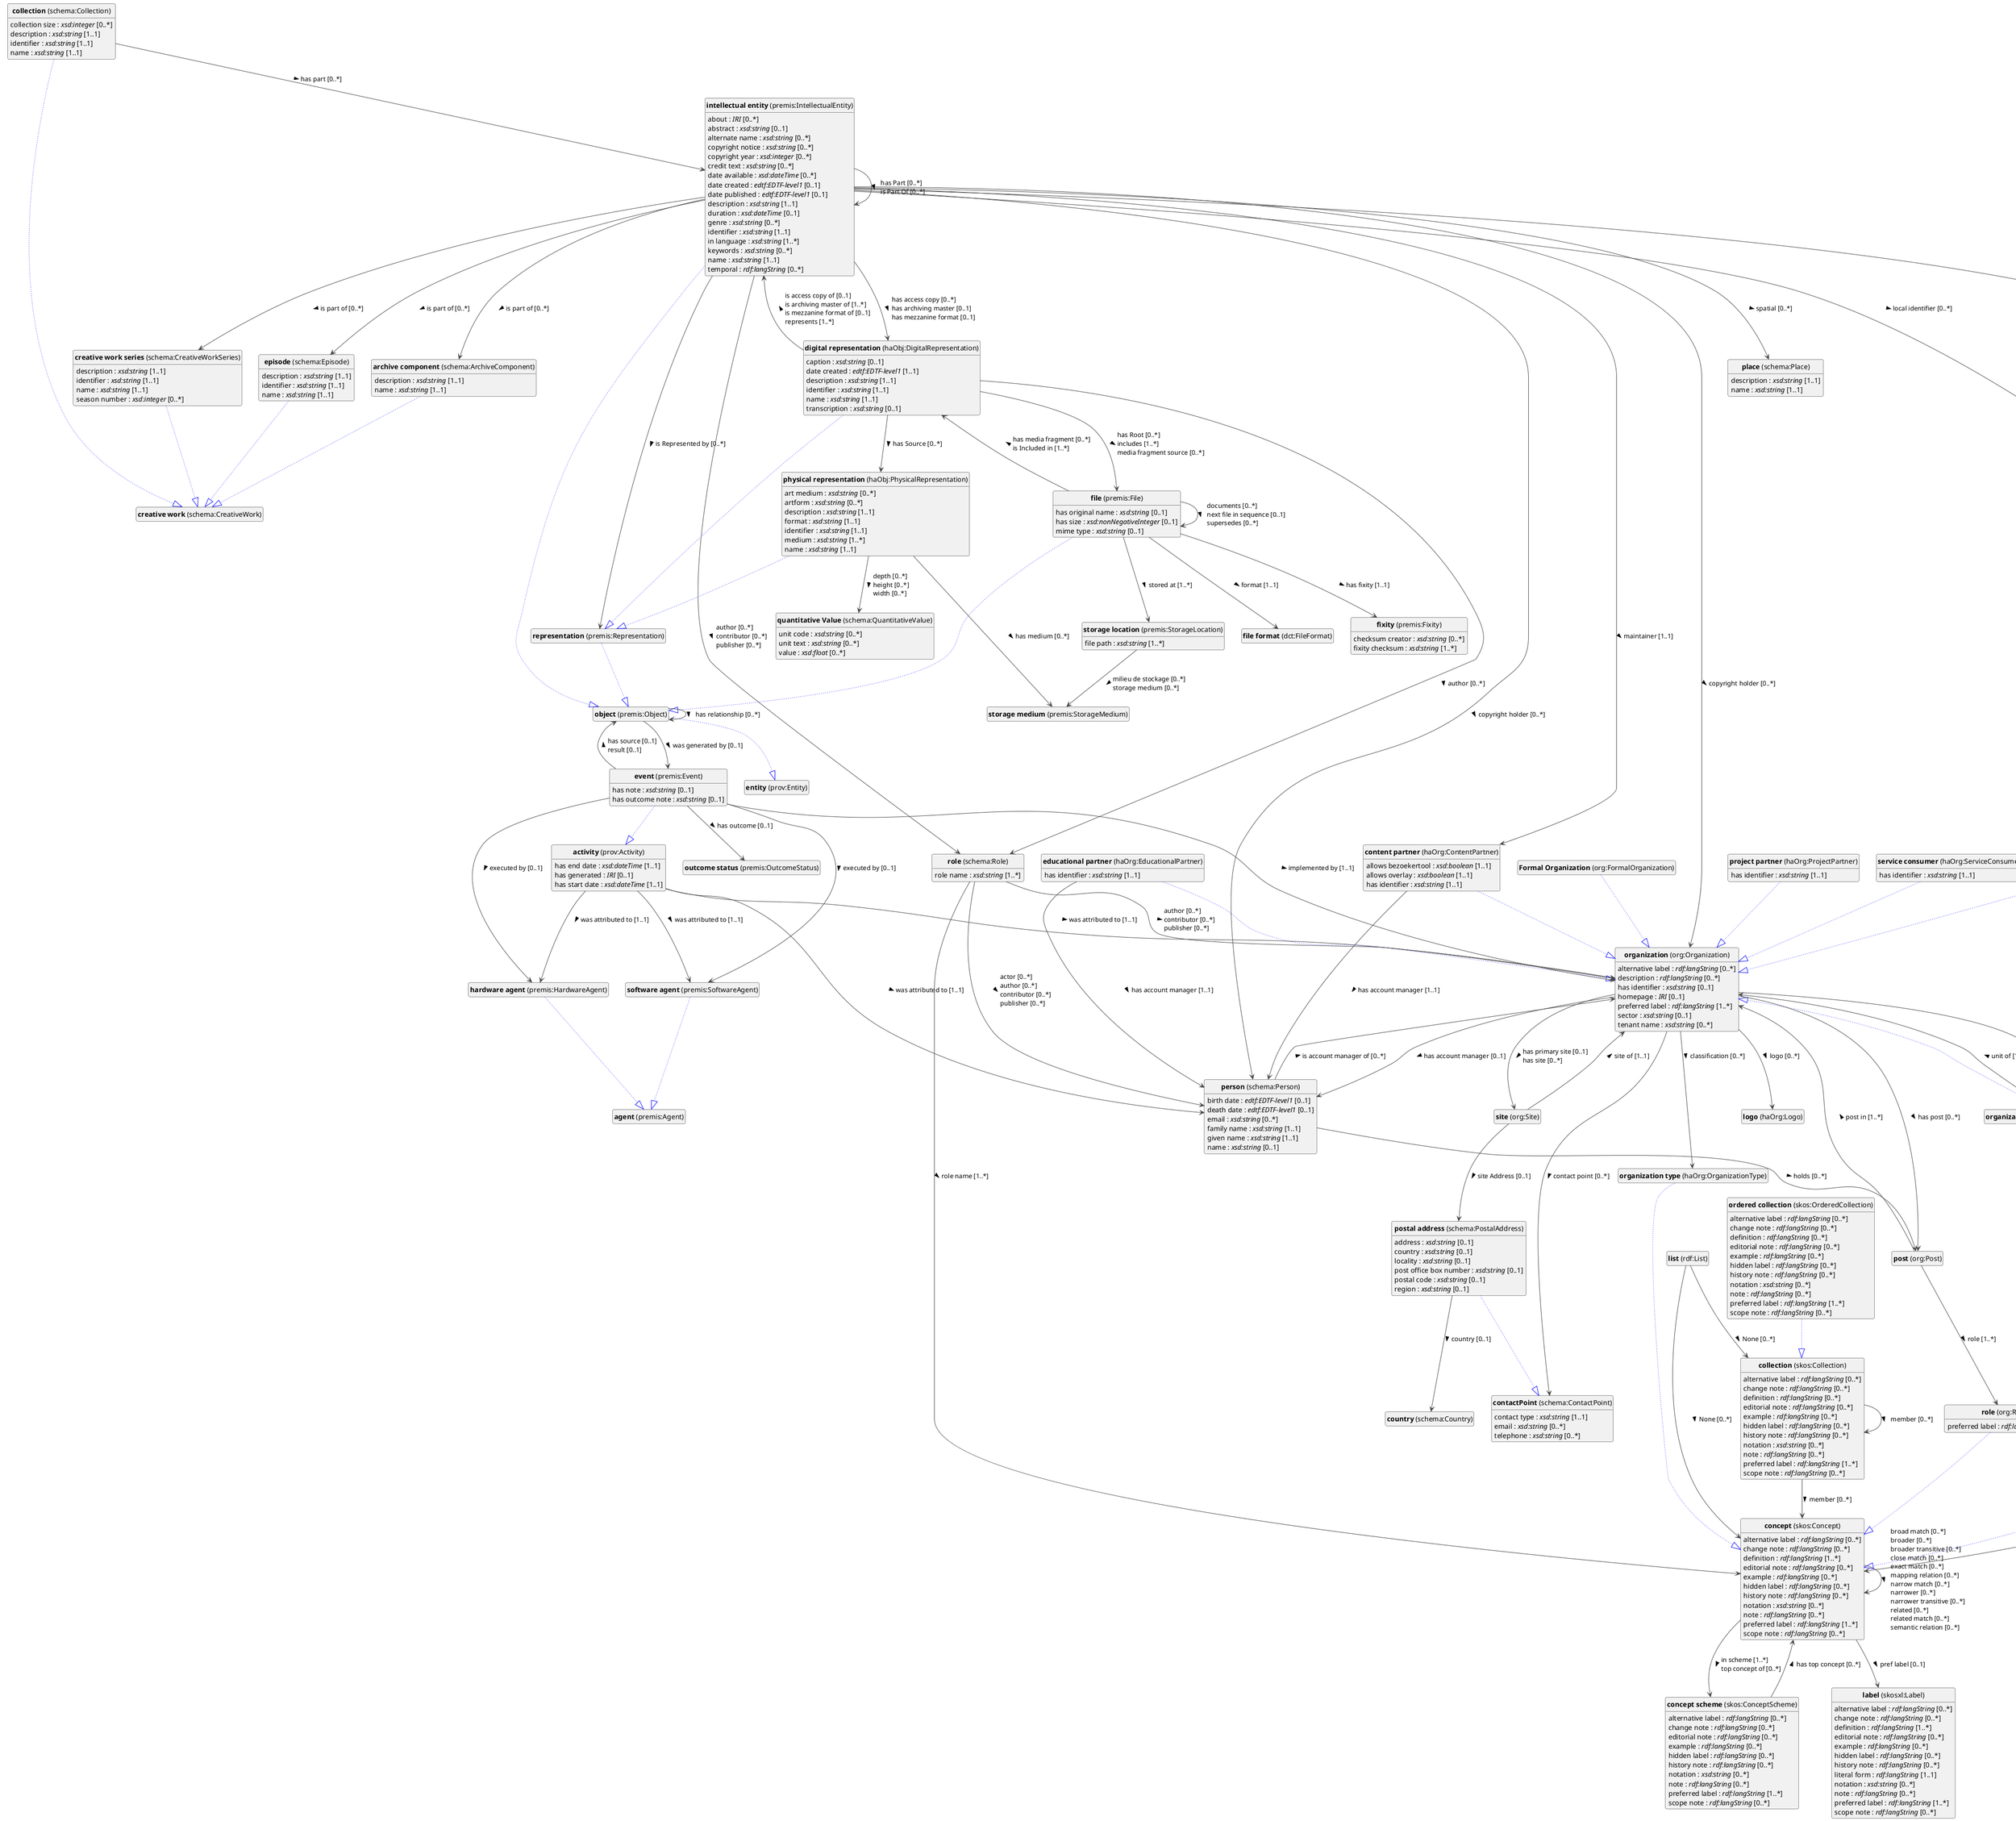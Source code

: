 @startuml
!theme vibrant
skinparam classFontSize 14
!define LIGHTORANGE
skinparam componentStyle uml2
skinparam wrapMessageWidth 1000
skinparam wrapWidth 1000
' skinparam ArrowColor #Maroon
' Remove shadows
skinparam shadowing false
'skinparam linetype polyline
skinparam ArrowMessageAlignment left
top to bottom direction


class "<b>Formal Organization</b> (org:FormalOrganization)" as org_FormalOrganization [[#org%3AFormalOrganization]]
class "<b>organization</b> (org:Organization)" as org_Organization [[#org%3AOrganization]]
class "<b>activity</b> (prov:Activity)" as prov_Activity [[#prov%3AActivity]]
class "<b>archive component</b> (schema:ArchiveComponent)" as schema_ArchiveComponent [[#schema%3AArchiveComponent]]
class "<b>creative work</b> (schema:CreativeWork)" as schema_CreativeWork [[#schema%3ACreativeWork]]
class "<b>collection</b> (schema:Collection)" as schema_Collection [[#schema%3ACollection]]
class "<b>creative work</b> (schema:CreativeWork)" as schema_CreativeWork [[#schema%3ACreativeWork]]
class "<b>collection</b> (skos:Collection)" as skos_Collection [[#skos%3ACollection]]
class "<b>concept</b> (skos:Concept)" as skos_Concept [[#skos%3AConcept]]
class "<b>concept scheme</b> (skos:ConceptScheme)" as skos_ConceptScheme [[#skos%3AConceptScheme]]
class "<b>contactPoint</b> (schema:ContactPoint)" as schema_ContactPoint [[#schema%3AContactPoint]]
class "<b>content partner</b> (haOrg:ContentPartner)" as haOrg_ContentPartner [[#haOrg%3AContentPartner]]
class "<b>organization</b> (org:Organization)" as org_Organization [[#org%3AOrganization]]
class "<b>country</b> (schema:Country)" as schema_Country [[#schema%3ACountry]]
class "<b>creative work series</b> (schema:CreativeWorkSeries)" as schema_CreativeWorkSeries [[#schema%3ACreativeWorkSeries]]
class "<b>creative work</b> (schema:CreativeWork)" as schema_CreativeWork [[#schema%3ACreativeWork]]
class "<b>digital representation</b> (haObj:DigitalRepresentation)" as haObj_DigitalRepresentation [[#haObj%3ADigitalRepresentation]]
class "<b>representation</b> (premis:Representation)" as premis_Representation [[#premis%3ARepresentation]]
class "<b>digitization partner</b> (haOrg:DigitizationPartner)" as haOrg_DigitizationPartner [[#haOrg%3ADigitizationPartner]]
class "<b>service provider</b> (haOrg:ServiceProvider)" as haOrg_ServiceProvider [[#haOrg%3AServiceProvider]]
class "<b>educational partner</b> (haOrg:EducationalPartner)" as haOrg_EducationalPartner [[#haOrg%3AEducationalPartner]]
class "<b>organization</b> (org:Organization)" as org_Organization [[#org%3AOrganization]]
class "<b>episode</b> (schema:Episode)" as schema_Episode [[#schema%3AEpisode]]
class "<b>creative work</b> (schema:CreativeWork)" as schema_CreativeWork [[#schema%3ACreativeWork]]
class "<b>event</b> (premis:Event)" as premis_Event [[#premis%3AEvent]]
class "<b>activity</b> (prov:Activity)" as prov_Activity [[#prov%3AActivity]]
class "<b>file</b> (premis:File)" as premis_File [[#premis%3AFile]]
class "<b>object</b> (premis:Object)" as premis_Object [[#premis%3AObject]]
class "<b>file format</b> (dct:FileFormat)" as dct_FileFormat [[#dct%3AFileFormat]]
class "<b>fixity</b> (premis:Fixity)" as premis_Fixity [[#premis%3AFixity]]
class "<b>hardware agent</b> (premis:HardwareAgent)" as premis_HardwareAgent [[#premis%3AHardwareAgent]]
class "<b>agent</b> (premis:Agent)" as premis_Agent [[#premis%3AAgent]]
class "<b>intellectual entity</b> (premis:IntellectualEntity)" as premis_IntellectualEntity [[#premis%3AIntellectualEntity]]
class "<b>object</b> (premis:Object)" as premis_Object [[#premis%3AObject]]
class "<b>label</b> (skosxl:Label)" as skosxl_Label [[#skosxl%3ALabel]]
class "<b>list</b> (rdf:List)" as rdf_List [[#rdf%3AList]]
class "<b>local identifier</b> (haObj:LocalIdentifier)" as haObj_LocalIdentifier [[#haObj%3ALocalIdentifier]]
class "<b>concept</b> (skos:Concept)" as skos_Concept [[#skos%3AConcept]]
class "<b>logo</b> (haOrg:Logo)" as haOrg_Logo [[#haOrg%3ALogo]]
class "<b>object</b> (premis:Object)" as premis_Object [[#premis%3AObject]]
class "<b>entity</b> (prov:Entity)" as prov_Entity [[#prov%3AEntity]]
class "<b>ordered collection</b> (skos:OrderedCollection)" as skos_OrderedCollection [[#skos%3AOrderedCollection]]
class "<b>collection</b> (skos:Collection)" as skos_Collection [[#skos%3ACollection]]
class "<b>organization</b> (org:Organization)" as org_Organization [[#org%3AOrganization]]
class "<b>organization type</b> (haOrg:OrganizationType)" as haOrg_OrganizationType [[#haOrg%3AOrganizationType]]
class "<b>concept</b> (skos:Concept)" as skos_Concept [[#skos%3AConcept]]
class "<b>organizationalUnit</b> (org:OrganizationalUnit)" as org_OrganizationalUnit [[#org%3AOrganizationalUnit]]
class "<b>organization</b> (org:Organization)" as org_Organization [[#org%3AOrganization]]
class "<b>outcome status</b> (premis:OutcomeStatus)" as premis_OutcomeStatus [[#premis%3AOutcomeStatus]]
class "<b>person</b> (schema:Person)" as schema_Person [[#schema%3APerson]]
class "<b>physical representation</b> (haObj:PhysicalRepresentation)" as haObj_PhysicalRepresentation [[#haObj%3APhysicalRepresentation]]
class "<b>representation</b> (premis:Representation)" as premis_Representation [[#premis%3ARepresentation]]
class "<b>place</b> (schema:Place)" as schema_Place [[#schema%3APlace]]
class "<b>post</b> (org:Post)" as org_Post [[#org%3APost]]
class "<b>postal address</b> (schema:PostalAddress)" as schema_PostalAddress [[#schema%3APostalAddress]]
class "<b>contactPoint</b> (schema:ContactPoint)" as schema_ContactPoint [[#schema%3AContactPoint]]
class "<b>project partner</b> (haOrg:ProjectPartner)" as haOrg_ProjectPartner [[#haOrg%3AProjectPartner]]
class "<b>organization</b> (org:Organization)" as org_Organization [[#org%3AOrganization]]
class "<b>quantitative Value</b> (schema:QuantitativeValue)" as schema_QuantitativeValue [[#schema%3AQuantitativeValue]]
class "<b>representation</b> (premis:Representation)" as premis_Representation [[#premis%3ARepresentation]]
class "<b>object</b> (premis:Object)" as premis_Object [[#premis%3AObject]]
class "<b>role</b> (schema:Role)" as schema_Role [[#schema%3ARole]]
class "<b>role</b> (org:Role)" as org_Role [[#org%3ARole]]
class "<b>concept</b> (skos:Concept)" as skos_Concept [[#skos%3AConcept]]
class "<b>service consumer</b> (haOrg:ServiceConsumer)" as haOrg_ServiceConsumer [[#haOrg%3AServiceConsumer]]
class "<b>organization</b> (org:Organization)" as org_Organization [[#org%3AOrganization]]
class "<b>service provider</b> (haOrg:ServiceProvider)" as haOrg_ServiceProvider [[#haOrg%3AServiceProvider]]
class "<b>organization</b> (org:Organization)" as org_Organization [[#org%3AOrganization]]
class "<b>site</b> (org:Site)" as org_Site [[#org%3ASite]]
class "<b>software agent</b> (premis:SoftwareAgent)" as premis_SoftwareAgent [[#premis%3ASoftwareAgent]]
class "<b>agent</b> (premis:Agent)" as premis_Agent [[#premis%3AAgent]]
class "<b>storage location</b> (premis:StorageLocation)" as premis_StorageLocation [[#premis%3AStorageLocation]]
class "<b>storage medium</b> (premis:StorageMedium)" as premis_StorageMedium [[#premis%3AStorageMedium]]

org_FormalOrganization --|> org_Organization #blue;line.dotted;text:blue



prov_Activity : has end date : <i>xsd:dateTime</i> [1..1]
prov_Activity : has generated : <i>IRI</i> [0..1]
prov_Activity : has start date : <i>xsd:dateTime</i> [1..1]

prov_Activity --> org_Organization :was attributed to [1..1]  > 
prov_Activity --> premis_HardwareAgent :was attributed to [1..1]  > 
prov_Activity --> premis_SoftwareAgent :was attributed to [1..1]  > 
prov_Activity --> schema_Person :was attributed to [1..1]  > 


schema_ArchiveComponent --|> schema_CreativeWork #blue;line.dotted;text:blue

schema_ArchiveComponent : description : <i>xsd:string</i> [1..1]
schema_ArchiveComponent : name : <i>xsd:string</i> [1..1]


schema_Collection --|> schema_CreativeWork #blue;line.dotted;text:blue

schema_Collection : collection size : <i>xsd:integer</i> [0..*]
schema_Collection : description : <i>xsd:string</i> [1..1]
schema_Collection : identifier : <i>xsd:string</i> [1..1]
schema_Collection : name : <i>xsd:string</i> [1..1]
schema_Collection --> premis_IntellectualEntity :has part [0..*]  > 




skos_Collection : alternative label : <i>rdf:langString</i> [0..*]
skos_Collection : change note : <i>rdf:langString</i> [0..*]
skos_Collection : definition : <i>rdf:langString</i> [0..*]
skos_Collection : editorial note : <i>rdf:langString</i> [0..*]
skos_Collection : example : <i>rdf:langString</i> [0..*]
skos_Collection : hidden label : <i>rdf:langString</i> [0..*]
skos_Collection : history note : <i>rdf:langString</i> [0..*]
skos_Collection : notation : <i>xsd:string</i> [0..*]
skos_Collection : note : <i>rdf:langString</i> [0..*]
skos_Collection : preferred label : <i>rdf:langString</i> [1..*]
skos_Collection : scope note : <i>rdf:langString</i> [0..*]

skos_Collection --> skos_Collection :member [0..*]  > 
skos_Collection --> skos_Concept :member [0..*]  > 



skos_Concept : alternative label : <i>rdf:langString</i> [0..*]
skos_Concept : change note : <i>rdf:langString</i> [0..*]
skos_Concept : definition : <i>rdf:langString</i> [1..*]
skos_Concept : editorial note : <i>rdf:langString</i> [0..*]
skos_Concept : example : <i>rdf:langString</i> [0..*]
skos_Concept : hidden label : <i>rdf:langString</i> [0..*]
skos_Concept : history note : <i>rdf:langString</i> [0..*]
skos_Concept : notation : <i>xsd:string</i> [0..*]
skos_Concept : note : <i>rdf:langString</i> [0..*]
skos_Concept : preferred label : <i>rdf:langString</i> [1..*]
skos_Concept : scope note : <i>rdf:langString</i> [0..*]

skos_Concept --> skos_Concept :broad match [0..*]  \lbroader [0..*]  \lbroader transitive [0..*]  \lclose match [0..*]  \lexact match [0..*]  \lmapping relation [0..*]  \lnarrow match [0..*]  \lnarrower [0..*]  \lnarrower transitive [0..*]  \lrelated [0..*]  \lrelated match [0..*]  \lsemantic relation [0..*]  > 
skos_Concept --> skos_ConceptScheme :in scheme [1..*]  \ltop concept of [0..*]  > 
skos_Concept --> skosxl_Label :pref label [0..1]  > 



skos_ConceptScheme : alternative label : <i>rdf:langString</i> [0..*]
skos_ConceptScheme : change note : <i>rdf:langString</i> [0..*]
skos_ConceptScheme : editorial note : <i>rdf:langString</i> [0..*]
skos_ConceptScheme : example : <i>rdf:langString</i> [0..*]
skos_ConceptScheme : hidden label : <i>rdf:langString</i> [0..*]
skos_ConceptScheme : history note : <i>rdf:langString</i> [0..*]
skos_ConceptScheme : notation : <i>xsd:string</i> [0..*]
skos_ConceptScheme : note : <i>rdf:langString</i> [0..*]
skos_ConceptScheme : preferred label : <i>rdf:langString</i> [1..*]
skos_ConceptScheme : scope note : <i>rdf:langString</i> [0..*]

skos_ConceptScheme --> skos_Concept :has top concept [0..*]  > 



schema_ContactPoint : contact type : <i>xsd:string</i> [1..1]
schema_ContactPoint : email : <i>xsd:string</i> [0..*]
schema_ContactPoint : telephone : <i>xsd:string</i> [0..*]


haOrg_ContentPartner --|> org_Organization #blue;line.dotted;text:blue

haOrg_ContentPartner : allows bezoekertool : <i>xsd:boolean</i> [1..1]
haOrg_ContentPartner : allows overlay : <i>xsd:boolean</i> [1..1]
haOrg_ContentPartner : has identifier : <i>xsd:string</i> [1..1]
haOrg_ContentPartner --> schema_Person :has account manager [1..1]  > 





schema_CreativeWorkSeries --|> schema_CreativeWork #blue;line.dotted;text:blue

schema_CreativeWorkSeries : description : <i>xsd:string</i> [1..1]
schema_CreativeWorkSeries : identifier : <i>xsd:string</i> [1..1]
schema_CreativeWorkSeries : name : <i>xsd:string</i> [1..1]
schema_CreativeWorkSeries : season number : <i>xsd:integer</i> [0..*]



haObj_DigitalRepresentation --|> premis_Representation #blue;line.dotted;text:blue

haObj_DigitalRepresentation : caption : <i>xsd:string</i> [0..1]
haObj_DigitalRepresentation : date created : <i>edtf:EDTF-level1</i> [1..1]
haObj_DigitalRepresentation : description : <i>xsd:string</i> [1..1]
haObj_DigitalRepresentation : identifier : <i>xsd:string</i> [1..1]
haObj_DigitalRepresentation : name : <i>xsd:string</i> [1..1]
haObj_DigitalRepresentation : transcription : <i>xsd:string</i> [0..1]

haObj_DigitalRepresentation --> haObj_PhysicalRepresentation :has Source [0..*]  > 
haObj_DigitalRepresentation --> premis_File :has Root [0..*]  \lincludes [1..*]  \lmedia fragment source [0..*]  > 
haObj_DigitalRepresentation --> premis_IntellectualEntity :is access copy of [0..1]  \lis archiving master of [1..*]  \lis mezzanine format of [0..1]  \lrepresents [1..*]  > 
haObj_DigitalRepresentation --> schema_Role :author [0..*]  > 


haOrg_DigitizationPartner --|> haOrg_ServiceProvider #blue;line.dotted;text:blue

haOrg_DigitizationPartner : has identifier : <i>xsd:string</i> [1..1]


haOrg_EducationalPartner --|> org_Organization #blue;line.dotted;text:blue

haOrg_EducationalPartner : has identifier : <i>xsd:string</i> [1..1]
haOrg_EducationalPartner --> schema_Person :has account manager [1..1]  > 


schema_Episode --|> schema_CreativeWork #blue;line.dotted;text:blue

schema_Episode : description : <i>xsd:string</i> [1..1]
schema_Episode : identifier : <i>xsd:string</i> [1..1]
schema_Episode : name : <i>xsd:string</i> [1..1]


premis_Event --|> prov_Activity #blue;line.dotted;text:blue

premis_Event : has note : <i>xsd:string</i> [0..1]
premis_Event : has outcome note : <i>xsd:string</i> [0..1]
premis_Event --> org_Organization :implemented by [1..1]  > 
premis_Event --> premis_HardwareAgent :executed by [0..1]  > 
premis_Event --> premis_Object :has source [0..1]  \lresult [0..1]  > 
premis_Event --> premis_OutcomeStatus :has outcome [0..1]  > 
premis_Event --> premis_SoftwareAgent :executed by [0..1]  > 


premis_File --|> premis_Object #blue;line.dotted;text:blue

premis_File : has original name : <i>xsd:string</i> [0..1]
premis_File : has size : <i>xsd:nonNegativeInteger</i> [0..1]
premis_File : mime type : <i>xsd:string</i> [0..1]
premis_File --> dct_FileFormat :format [1..1]  > 
premis_File --> haObj_DigitalRepresentation :has media fragment [0..*]  \lis Included in [1..*]  > 
premis_File --> premis_File :documents [0..*]  \lnext file in sequence [0..1]  \lsupersedes [0..*]  > 
premis_File --> premis_Fixity :has fixity [1..1]  > 
premis_File --> premis_StorageLocation :stored at [1..*]  > 






premis_Fixity : checksum creator : <i>xsd:string</i> [0..*]
premis_Fixity : fixity checksum : <i>xsd:string</i> [1..*]


premis_HardwareAgent --|> premis_Agent #blue;line.dotted;text:blue


premis_IntellectualEntity --|> premis_Object #blue;line.dotted;text:blue

premis_IntellectualEntity : about : <i>IRI</i> [0..*]
premis_IntellectualEntity : abstract : <i>xsd:string</i> [0..1]
premis_IntellectualEntity : alternate name : <i>xsd:string</i> [0..*]
premis_IntellectualEntity : copyright notice : <i>xsd:string</i> [0..*]
premis_IntellectualEntity : copyright year : <i>xsd:integer</i> [0..*]
premis_IntellectualEntity : credit text : <i>xsd:string</i> [0..*]
premis_IntellectualEntity : date available : <i>xsd:dateTime</i> [0..*]
premis_IntellectualEntity : date created : <i>edtf:EDTF-level1</i> [0..1]
premis_IntellectualEntity : date published : <i>edtf:EDTF-level1</i> [0..1]
premis_IntellectualEntity : description : <i>xsd:string</i> [1..1]
premis_IntellectualEntity : duration : <i>xsd:dateTime</i> [0..1]
premis_IntellectualEntity : genre : <i>xsd:string</i> [0..*]
premis_IntellectualEntity : identifier : <i>xsd:string</i> [1..1]
premis_IntellectualEntity : in language : <i>xsd:string</i> [1..*]
premis_IntellectualEntity : keywords : <i>xsd:string</i> [0..*]
premis_IntellectualEntity : name : <i>xsd:string</i> [1..1]
premis_IntellectualEntity : temporal : <i>rdf:langString</i> [0..*]


premis_IntellectualEntity --> haObj_DigitalRepresentation :has access copy [0..*]  \lhas archiving master [0..1]  \lhas mezzanine format [0..1]  > 
premis_IntellectualEntity --> haObj_LocalIdentifier :local identifier [0..*]  > 
premis_IntellectualEntity --> haOrg_ContentPartner :maintainer [1..1]  > 
premis_IntellectualEntity --> org_Organization :copyright holder [0..*]  > 
premis_IntellectualEntity --> premis_IntellectualEntity :has Part [0..*]  \lis Part Of [0..*]  > 
premis_IntellectualEntity --> premis_Representation :is Represented by [0..*]  > 

premis_IntellectualEntity --> schema_ArchiveComponent :is part of [0..*]  > 
premis_IntellectualEntity --> schema_CreativeWorkSeries :is part of [0..*]  > 
premis_IntellectualEntity --> schema_Episode :is part of [0..*]  > 
premis_IntellectualEntity --> schema_Person :copyright holder [0..*]  > 
premis_IntellectualEntity --> schema_Place :spatial [0..*]  > 
premis_IntellectualEntity --> schema_Role :author [0..*]  \lcontributor [0..*]  \lpublisher [0..*]  > 
premis_IntellectualEntity --> skos_Concept :license [0..*]  > 





skosxl_Label : alternative label : <i>rdf:langString</i> [0..*]
skosxl_Label : change note : <i>rdf:langString</i> [0..*]
skosxl_Label : definition : <i>rdf:langString</i> [1..*]
skosxl_Label : editorial note : <i>rdf:langString</i> [0..*]
skosxl_Label : example : <i>rdf:langString</i> [0..*]
skosxl_Label : hidden label : <i>rdf:langString</i> [0..*]
skosxl_Label : history note : <i>rdf:langString</i> [0..*]
skosxl_Label : literal form : <i>rdf:langString</i> [1..1]
skosxl_Label : notation : <i>xsd:string</i> [0..*]
skosxl_Label : note : <i>rdf:langString</i> [0..*]
skosxl_Label : preferred label : <i>rdf:langString</i> [1..*]
skosxl_Label : scope note : <i>rdf:langString</i> [0..*]




rdf_List --> skos_Collection :None [0..*]  > 
rdf_List --> skos_Concept :None [0..*]  > 

haObj_LocalIdentifier --|> skos_Concept #blue;line.dotted;text:blue

haObj_LocalIdentifier : value : <i>xsd:string</i> [1..1]




premis_Object --|> prov_Entity #blue;line.dotted;text:blue

premis_Object --> premis_Event :was generated by [0..1]  > 
premis_Object --> premis_Object :has relationship [0..*]  > 

skos_OrderedCollection --|> skos_Collection #blue;line.dotted;text:blue

skos_OrderedCollection : alternative label : <i>rdf:langString</i> [0..*]
skos_OrderedCollection : change note : <i>rdf:langString</i> [0..*]
skos_OrderedCollection : definition : <i>rdf:langString</i> [0..*]
skos_OrderedCollection : editorial note : <i>rdf:langString</i> [0..*]
skos_OrderedCollection : example : <i>rdf:langString</i> [0..*]
skos_OrderedCollection : hidden label : <i>rdf:langString</i> [0..*]
skos_OrderedCollection : history note : <i>rdf:langString</i> [0..*]
skos_OrderedCollection : notation : <i>xsd:string</i> [0..*]
skos_OrderedCollection : note : <i>rdf:langString</i> [0..*]
skos_OrderedCollection : preferred label : <i>rdf:langString</i> [1..*]
skos_OrderedCollection : scope note : <i>rdf:langString</i> [0..*]




org_Organization : alternative label : <i>rdf:langString</i> [0..*]
org_Organization : description : <i>rdf:langString</i> [0..*]
org_Organization : has identifier : <i>xsd:string</i> [0..1]
org_Organization : homepage : <i>IRI</i> [0..1]
org_Organization : preferred label : <i>rdf:langString</i> [1..*]
org_Organization : sector : <i>xsd:string</i> [0..1]
org_Organization : tenant name : <i>xsd:string</i> [0..*]

org_Organization --> haOrg_Logo :logo [0..*]  > 
org_Organization --> haOrg_OrganizationType :classification [0..*]  > 
org_Organization --> org_OrganizationalUnit :has Unit [0..*]  > 
org_Organization --> org_Post :has post [0..*]  > 
org_Organization --> org_Site :has primary site [0..1]  \lhas site [0..*]  > 

org_Organization --> schema_ContactPoint :contact point [0..*]  > 
org_Organization --> schema_Person :has account manager [0..1]  > 


haOrg_OrganizationType --|> skos_Concept #blue;line.dotted;text:blue


org_OrganizationalUnit --|> org_Organization #blue;line.dotted;text:blue

org_OrganizationalUnit --> org_Organization :unit of [1..*]  > 




schema_Person : birth date : <i>edtf:EDTF-level1</i> [0..1]
schema_Person : death date : <i>edtf:EDTF-level1</i> [0..1]
schema_Person : email : <i>xsd:string</i> [0..*]
schema_Person : family name : <i>xsd:string</i> [1..1]
schema_Person : given name : <i>xsd:string</i> [1..1]
schema_Person : name : <i>xsd:string</i> [0..1]

schema_Person --> org_Organization :is account manager of [0..*]  > 
schema_Person --> org_Post :holds [0..*]  > 


haObj_PhysicalRepresentation --|> premis_Representation #blue;line.dotted;text:blue

haObj_PhysicalRepresentation : art medium : <i>xsd:string</i> [0..*]
haObj_PhysicalRepresentation : artform : <i>xsd:string</i> [0..*]
haObj_PhysicalRepresentation : description : <i>xsd:string</i> [1..1]
haObj_PhysicalRepresentation : format : <i>xsd:string</i> [1..1]
haObj_PhysicalRepresentation : identifier : <i>xsd:string</i> [1..1]
haObj_PhysicalRepresentation : medium : <i>xsd:string</i> [1..*]
haObj_PhysicalRepresentation : name : <i>xsd:string</i> [1..1]
haObj_PhysicalRepresentation --> premis_StorageMedium :has medium [0..*]  > 
haObj_PhysicalRepresentation --> schema_QuantitativeValue :depth [0..*]  \lheight [0..*]  \lwidth [0..*]  > 



schema_Place : description : <i>xsd:string</i> [1..1]
schema_Place : name : <i>xsd:string</i> [1..1]



org_Post --> org_Organization :post in [1..*]  > 
org_Post --> org_Role :role [1..*]  > 

schema_PostalAddress --|> schema_ContactPoint #blue;line.dotted;text:blue

schema_PostalAddress : address : <i>xsd:string</i> [0..1]
schema_PostalAddress : country : <i>xsd:string</i> [0..1]
schema_PostalAddress : locality : <i>xsd:string</i> [0..1]
schema_PostalAddress : post office box number : <i>xsd:string</i> [0..1]
schema_PostalAddress : postal code : <i>xsd:string</i> [0..1]
schema_PostalAddress : region : <i>xsd:string</i> [0..1]
schema_PostalAddress --> schema_Country :country [0..1]  > 


haOrg_ProjectPartner --|> org_Organization #blue;line.dotted;text:blue

haOrg_ProjectPartner : has identifier : <i>xsd:string</i> [1..1]



schema_QuantitativeValue : unit code : <i>xsd:string</i> [0..*]
schema_QuantitativeValue : unit text : <i>xsd:string</i> [0..*]
schema_QuantitativeValue : value : <i>xsd:float</i> [0..*]



premis_Representation --|> premis_Object #blue;line.dotted;text:blue



schema_Role : role name : <i>xsd:string</i> [1..*]
schema_Role --> org_Organization :author [0..*]  \lcontributor [0..*]  \lpublisher [0..*]  > 
schema_Role --> schema_Person :actor [0..*]  \lauthor [0..*]  \lcontributor [0..*]  \lpublisher [0..*]  > 
schema_Role --> skos_Concept :role name [1..*]  > 


org_Role --|> skos_Concept #blue;line.dotted;text:blue

org_Role : preferred label : <i>rdf:langString</i> [1..*]


haOrg_ServiceConsumer --|> org_Organization #blue;line.dotted;text:blue

haOrg_ServiceConsumer : has identifier : <i>xsd:string</i> [1..1]


haOrg_ServiceProvider --|> org_Organization #blue;line.dotted;text:blue

haOrg_ServiceProvider : has identifier : <i>xsd:string</i> [1..1]



org_Site --> org_Organization :site of [1..1]  > 
org_Site --> schema_PostalAddress :site Address [0..1]  > 

premis_SoftwareAgent --|> premis_Agent #blue;line.dotted;text:blue



premis_StorageLocation : file path : <i>xsd:string</i> [1..*]
premis_StorageLocation --> premis_StorageMedium :milieu de stockage [0..*]  \lstorage medium [0..*]  > 





hide circle
hide methods
hide empty members
@enduml


